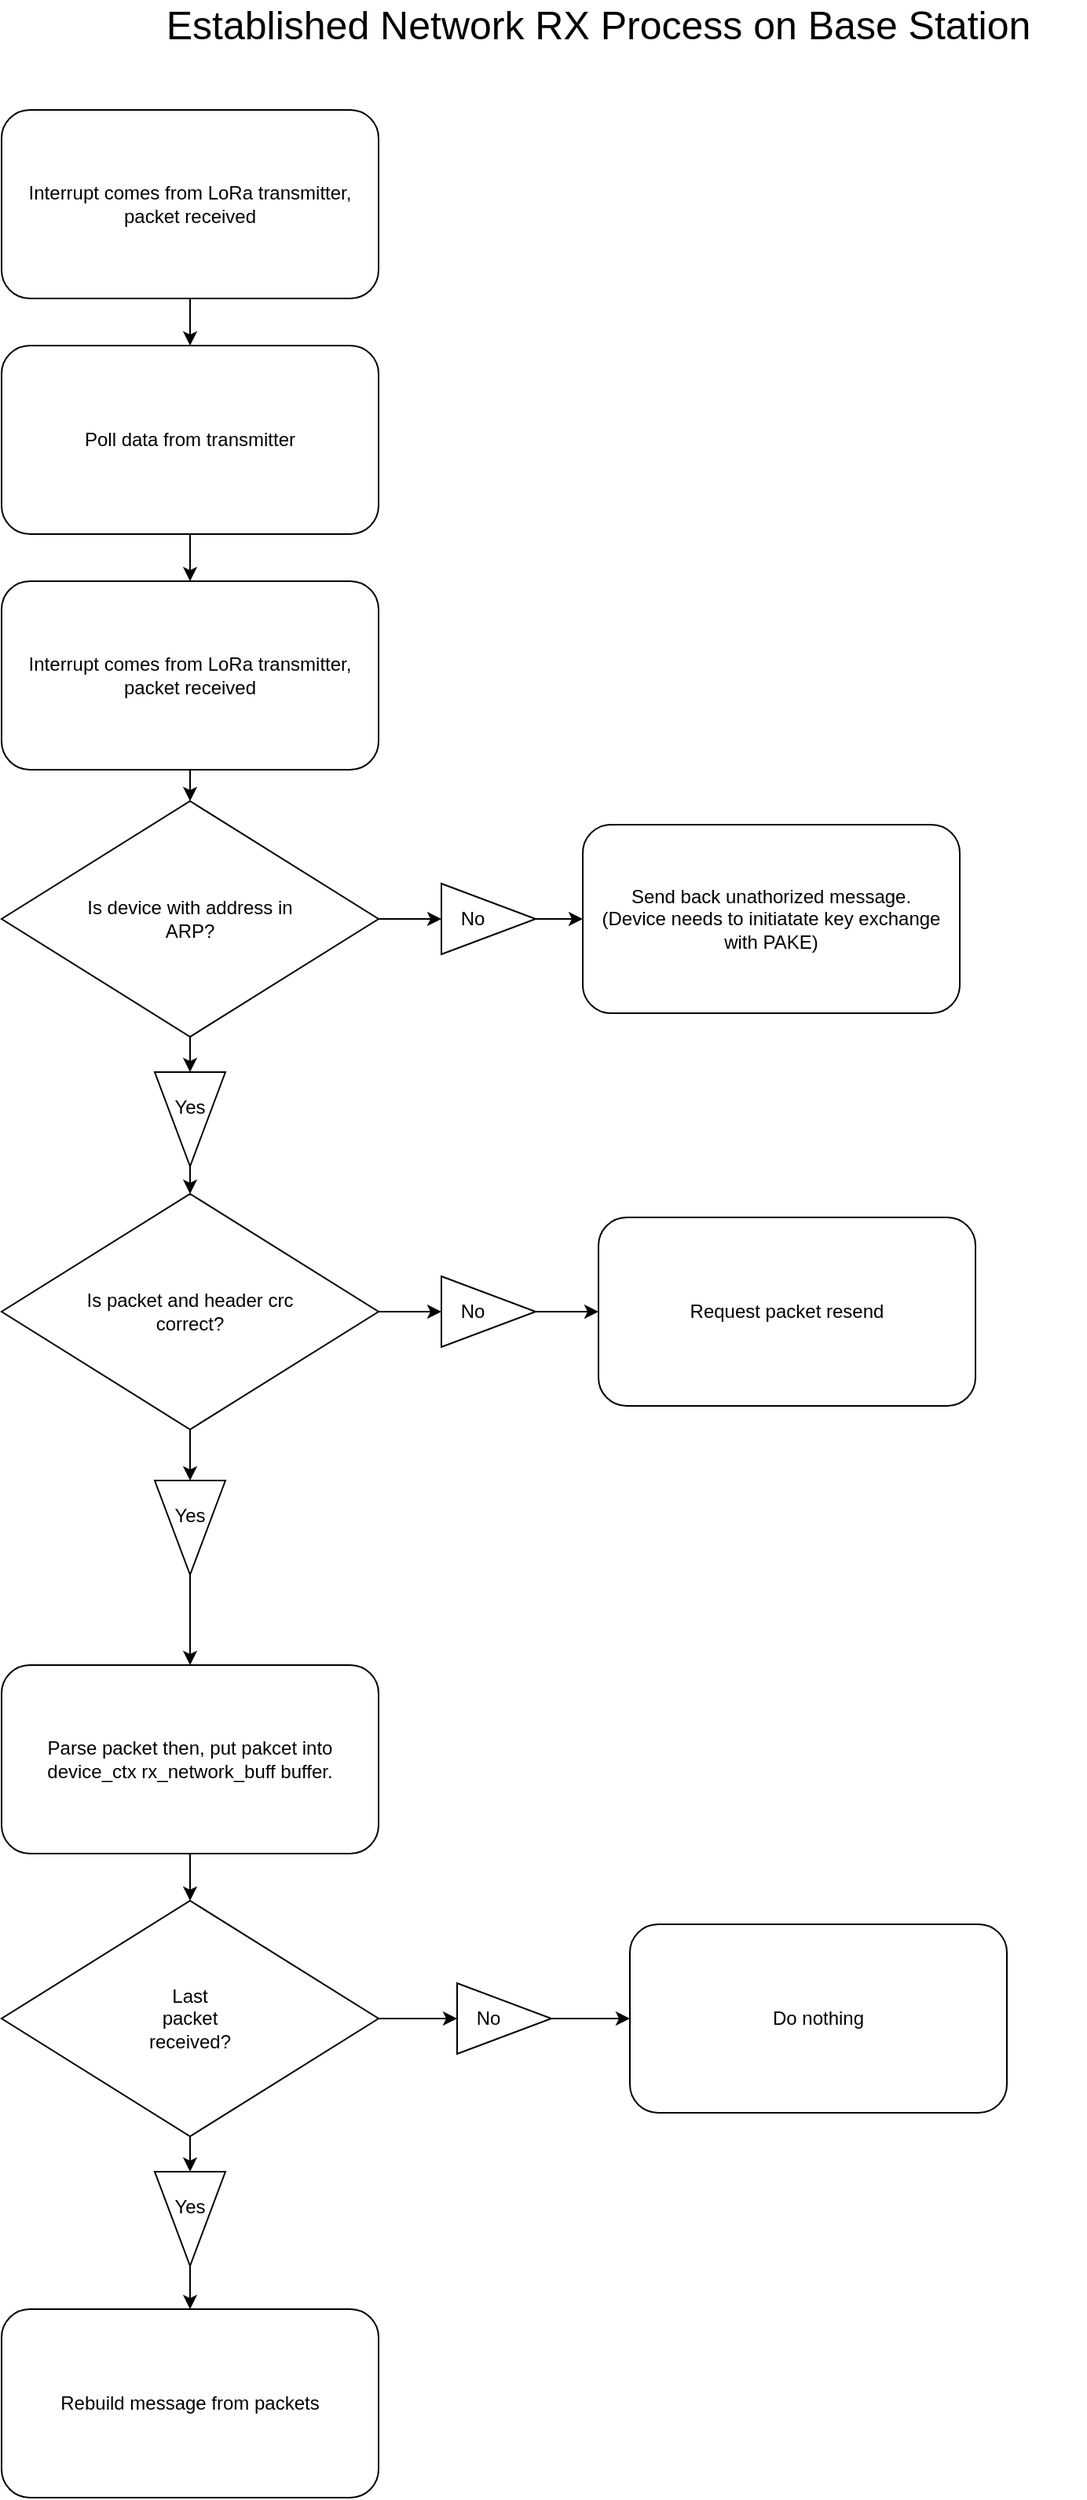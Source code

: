<mxfile version="20.6.0" type="github">
  <diagram name="Page-1" id="74e2e168-ea6b-b213-b513-2b3c1d86103e">
    <mxGraphModel dx="970" dy="2351" grid="1" gridSize="10" guides="1" tooltips="1" connect="1" arrows="1" fold="1" page="1" pageScale="1" pageWidth="1100" pageHeight="850" background="none" math="0" shadow="0">
      <root>
        <mxCell id="0" />
        <mxCell id="1" parent="0" />
        <mxCell id="x8ZqoaQMToTmZbeyhLuj-1" value="&lt;font style=&quot;font-size: 25px;&quot;&gt;Established Network RX Process on Base Station&lt;br&gt;&lt;/font&gt;" style="text;html=1;strokeColor=none;fillColor=none;align=center;verticalAlign=middle;whiteSpace=wrap;rounded=0;" vertex="1" parent="1">
          <mxGeometry x="100" y="-1670" width="620" height="30" as="geometry" />
        </mxCell>
        <mxCell id="x8ZqoaQMToTmZbeyhLuj-11" style="edgeStyle=orthogonalEdgeStyle;rounded=0;orthogonalLoop=1;jettySize=auto;html=1;entryX=0.5;entryY=0;entryDx=0;entryDy=0;fontSize=12;" edge="1" parent="1" source="x8ZqoaQMToTmZbeyhLuj-2" target="x8ZqoaQMToTmZbeyhLuj-4">
          <mxGeometry relative="1" as="geometry" />
        </mxCell>
        <mxCell id="x8ZqoaQMToTmZbeyhLuj-2" value="" style="rounded=1;whiteSpace=wrap;html=1;fontSize=25;" vertex="1" parent="1">
          <mxGeometry x="30" y="-1600" width="240" height="120" as="geometry" />
        </mxCell>
        <mxCell id="x8ZqoaQMToTmZbeyhLuj-3" value="Interrupt comes from LoRa transmitter, packet received" style="text;html=1;strokeColor=none;fillColor=none;align=center;verticalAlign=middle;whiteSpace=wrap;rounded=0;fontSize=12;" vertex="1" parent="1">
          <mxGeometry x="40" y="-1590" width="220" height="100" as="geometry" />
        </mxCell>
        <mxCell id="x8ZqoaQMToTmZbeyhLuj-12" style="edgeStyle=orthogonalEdgeStyle;rounded=0;orthogonalLoop=1;jettySize=auto;html=1;exitX=0.5;exitY=1;exitDx=0;exitDy=0;entryX=0.5;entryY=0;entryDx=0;entryDy=0;fontSize=12;" edge="1" parent="1" source="x8ZqoaQMToTmZbeyhLuj-4" target="x8ZqoaQMToTmZbeyhLuj-6">
          <mxGeometry relative="1" as="geometry" />
        </mxCell>
        <mxCell id="x8ZqoaQMToTmZbeyhLuj-4" value="" style="rounded=1;whiteSpace=wrap;html=1;fontSize=25;" vertex="1" parent="1">
          <mxGeometry x="30" y="-1450" width="240" height="120" as="geometry" />
        </mxCell>
        <mxCell id="x8ZqoaQMToTmZbeyhLuj-5" value="Poll data from transmitter" style="text;html=1;strokeColor=none;fillColor=none;align=center;verticalAlign=middle;whiteSpace=wrap;rounded=0;fontSize=12;" vertex="1" parent="1">
          <mxGeometry x="40" y="-1440" width="220" height="100" as="geometry" />
        </mxCell>
        <mxCell id="x8ZqoaQMToTmZbeyhLuj-60" style="edgeStyle=orthogonalEdgeStyle;rounded=0;orthogonalLoop=1;jettySize=auto;html=1;exitX=0.5;exitY=1;exitDx=0;exitDy=0;entryX=0.5;entryY=0;entryDx=0;entryDy=0;fontSize=12;" edge="1" parent="1" source="x8ZqoaQMToTmZbeyhLuj-6" target="x8ZqoaQMToTmZbeyhLuj-49">
          <mxGeometry relative="1" as="geometry" />
        </mxCell>
        <mxCell id="x8ZqoaQMToTmZbeyhLuj-6" value="" style="rounded=1;whiteSpace=wrap;html=1;fontSize=25;" vertex="1" parent="1">
          <mxGeometry x="30" y="-1300" width="240" height="120" as="geometry" />
        </mxCell>
        <mxCell id="x8ZqoaQMToTmZbeyhLuj-7" value="Interrupt comes from LoRa transmitter, packet received" style="text;html=1;strokeColor=none;fillColor=none;align=center;verticalAlign=middle;whiteSpace=wrap;rounded=0;fontSize=12;" vertex="1" parent="1">
          <mxGeometry x="40" y="-1290" width="220" height="100" as="geometry" />
        </mxCell>
        <mxCell id="x8ZqoaQMToTmZbeyhLuj-18" style="edgeStyle=orthogonalEdgeStyle;rounded=0;orthogonalLoop=1;jettySize=auto;html=1;exitX=0.5;exitY=1;exitDx=0;exitDy=0;entryX=0.5;entryY=0;entryDx=0;entryDy=0;fontSize=12;" edge="1" parent="1" source="x8ZqoaQMToTmZbeyhLuj-13" target="x8ZqoaQMToTmZbeyhLuj-15">
          <mxGeometry relative="1" as="geometry" />
        </mxCell>
        <mxCell id="x8ZqoaQMToTmZbeyhLuj-13" value="" style="rounded=1;whiteSpace=wrap;html=1;fontSize=25;" vertex="1" parent="1">
          <mxGeometry x="30" y="-610" width="240" height="120" as="geometry" />
        </mxCell>
        <mxCell id="x8ZqoaQMToTmZbeyhLuj-14" value="Parse packet then, put pakcet into device_ctx rx_network_buff buffer." style="text;html=1;strokeColor=none;fillColor=none;align=center;verticalAlign=middle;whiteSpace=wrap;rounded=0;fontSize=12;" vertex="1" parent="1">
          <mxGeometry x="40" y="-600" width="220" height="100" as="geometry" />
        </mxCell>
        <mxCell id="x8ZqoaQMToTmZbeyhLuj-24" style="edgeStyle=orthogonalEdgeStyle;rounded=0;orthogonalLoop=1;jettySize=auto;html=1;exitX=0.5;exitY=1;exitDx=0;exitDy=0;entryX=0;entryY=0.5;entryDx=0;entryDy=0;fontSize=12;" edge="1" parent="1" source="x8ZqoaQMToTmZbeyhLuj-15" target="x8ZqoaQMToTmZbeyhLuj-22">
          <mxGeometry relative="1" as="geometry" />
        </mxCell>
        <mxCell id="x8ZqoaQMToTmZbeyhLuj-27" style="edgeStyle=orthogonalEdgeStyle;rounded=0;orthogonalLoop=1;jettySize=auto;html=1;exitX=1;exitY=0.5;exitDx=0;exitDy=0;entryX=0;entryY=0.5;entryDx=0;entryDy=0;fontSize=12;" edge="1" parent="1" source="x8ZqoaQMToTmZbeyhLuj-15" target="x8ZqoaQMToTmZbeyhLuj-20">
          <mxGeometry relative="1" as="geometry" />
        </mxCell>
        <mxCell id="x8ZqoaQMToTmZbeyhLuj-15" value="" style="rhombus;whiteSpace=wrap;html=1;fontSize=12;" vertex="1" parent="1">
          <mxGeometry x="30" y="-460" width="240" height="150" as="geometry" />
        </mxCell>
        <mxCell id="x8ZqoaQMToTmZbeyhLuj-17" value="Last packet received?" style="text;html=1;strokeColor=none;fillColor=none;align=center;verticalAlign=middle;whiteSpace=wrap;rounded=0;fontSize=12;" vertex="1" parent="1">
          <mxGeometry x="120" y="-400" width="60" height="30" as="geometry" />
        </mxCell>
        <mxCell id="x8ZqoaQMToTmZbeyhLuj-47" style="edgeStyle=orthogonalEdgeStyle;rounded=0;orthogonalLoop=1;jettySize=auto;html=1;exitX=1;exitY=0.5;exitDx=0;exitDy=0;entryX=0;entryY=0.5;entryDx=0;entryDy=0;fontSize=12;" edge="1" parent="1" source="x8ZqoaQMToTmZbeyhLuj-19" target="x8ZqoaQMToTmZbeyhLuj-30">
          <mxGeometry relative="1" as="geometry" />
        </mxCell>
        <mxCell id="x8ZqoaQMToTmZbeyhLuj-19" value="" style="triangle;whiteSpace=wrap;html=1;fontSize=12;" vertex="1" parent="1">
          <mxGeometry x="320" y="-407.5" width="60" height="45" as="geometry" />
        </mxCell>
        <mxCell id="x8ZqoaQMToTmZbeyhLuj-20" value="No" style="text;html=1;strokeColor=none;fillColor=none;align=center;verticalAlign=middle;whiteSpace=wrap;rounded=0;fontSize=12;" vertex="1" parent="1">
          <mxGeometry x="320" y="-400" width="40" height="30" as="geometry" />
        </mxCell>
        <mxCell id="x8ZqoaQMToTmZbeyhLuj-48" style="edgeStyle=orthogonalEdgeStyle;rounded=0;orthogonalLoop=1;jettySize=auto;html=1;exitX=1;exitY=0.5;exitDx=0;exitDy=0;entryX=0.5;entryY=0;entryDx=0;entryDy=0;fontSize=12;" edge="1" parent="1" source="x8ZqoaQMToTmZbeyhLuj-22" target="x8ZqoaQMToTmZbeyhLuj-28">
          <mxGeometry relative="1" as="geometry" />
        </mxCell>
        <mxCell id="x8ZqoaQMToTmZbeyhLuj-22" value="" style="triangle;whiteSpace=wrap;html=1;fontSize=12;rotation=90;" vertex="1" parent="1">
          <mxGeometry x="120" y="-280" width="60" height="45" as="geometry" />
        </mxCell>
        <mxCell id="x8ZqoaQMToTmZbeyhLuj-23" value="Yes" style="text;html=1;strokeColor=none;fillColor=none;align=center;verticalAlign=middle;whiteSpace=wrap;rounded=0;fontSize=12;" vertex="1" parent="1">
          <mxGeometry x="135" y="-280" width="30" height="30" as="geometry" />
        </mxCell>
        <mxCell id="x8ZqoaQMToTmZbeyhLuj-28" value="" style="rounded=1;whiteSpace=wrap;html=1;fontSize=25;" vertex="1" parent="1">
          <mxGeometry x="30" y="-200" width="240" height="120" as="geometry" />
        </mxCell>
        <mxCell id="x8ZqoaQMToTmZbeyhLuj-29" value="Rebuild message from packets" style="text;html=1;strokeColor=none;fillColor=none;align=center;verticalAlign=middle;whiteSpace=wrap;rounded=0;fontSize=12;" vertex="1" parent="1">
          <mxGeometry x="40" y="-190" width="220" height="100" as="geometry" />
        </mxCell>
        <mxCell id="x8ZqoaQMToTmZbeyhLuj-30" value="" style="rounded=1;whiteSpace=wrap;html=1;fontSize=25;" vertex="1" parent="1">
          <mxGeometry x="430" y="-445" width="240" height="120" as="geometry" />
        </mxCell>
        <mxCell id="x8ZqoaQMToTmZbeyhLuj-31" value="Do nothing" style="text;html=1;strokeColor=none;fillColor=none;align=center;verticalAlign=middle;whiteSpace=wrap;rounded=0;fontSize=12;" vertex="1" parent="1">
          <mxGeometry x="440" y="-435" width="220" height="100" as="geometry" />
        </mxCell>
        <mxCell id="x8ZqoaQMToTmZbeyhLuj-38" style="edgeStyle=orthogonalEdgeStyle;rounded=0;orthogonalLoop=1;jettySize=auto;html=1;exitX=1;exitY=0.5;exitDx=0;exitDy=0;entryX=0;entryY=0.5;entryDx=0;entryDy=0;fontSize=12;" edge="1" parent="1" source="x8ZqoaQMToTmZbeyhLuj-32" target="x8ZqoaQMToTmZbeyhLuj-37">
          <mxGeometry relative="1" as="geometry" />
        </mxCell>
        <mxCell id="x8ZqoaQMToTmZbeyhLuj-39" style="edgeStyle=orthogonalEdgeStyle;rounded=0;orthogonalLoop=1;jettySize=auto;html=1;exitX=0.5;exitY=1;exitDx=0;exitDy=0;entryX=0;entryY=0.5;entryDx=0;entryDy=0;fontSize=12;" edge="1" parent="1" source="x8ZqoaQMToTmZbeyhLuj-32" target="x8ZqoaQMToTmZbeyhLuj-34">
          <mxGeometry relative="1" as="geometry" />
        </mxCell>
        <mxCell id="x8ZqoaQMToTmZbeyhLuj-32" value="" style="rhombus;whiteSpace=wrap;html=1;fontSize=12;" vertex="1" parent="1">
          <mxGeometry x="30" y="-910" width="240" height="150" as="geometry" />
        </mxCell>
        <mxCell id="x8ZqoaQMToTmZbeyhLuj-33" value="Is packet and header crc correct?" style="text;html=1;strokeColor=none;fillColor=none;align=center;verticalAlign=middle;whiteSpace=wrap;rounded=0;fontSize=12;" vertex="1" parent="1">
          <mxGeometry x="70" y="-850" width="160" height="30" as="geometry" />
        </mxCell>
        <mxCell id="x8ZqoaQMToTmZbeyhLuj-43" style="edgeStyle=orthogonalEdgeStyle;rounded=0;orthogonalLoop=1;jettySize=auto;html=1;exitX=1;exitY=0.5;exitDx=0;exitDy=0;entryX=0.5;entryY=0;entryDx=0;entryDy=0;fontSize=12;" edge="1" parent="1" source="x8ZqoaQMToTmZbeyhLuj-34" target="x8ZqoaQMToTmZbeyhLuj-13">
          <mxGeometry relative="1" as="geometry" />
        </mxCell>
        <mxCell id="x8ZqoaQMToTmZbeyhLuj-34" value="" style="triangle;whiteSpace=wrap;html=1;fontSize=12;rotation=90;" vertex="1" parent="1">
          <mxGeometry x="120" y="-720" width="60" height="45" as="geometry" />
        </mxCell>
        <mxCell id="x8ZqoaQMToTmZbeyhLuj-35" value="Yes" style="text;html=1;strokeColor=none;fillColor=none;align=center;verticalAlign=middle;whiteSpace=wrap;rounded=0;fontSize=12;" vertex="1" parent="1">
          <mxGeometry x="135" y="-720" width="30" height="30" as="geometry" />
        </mxCell>
        <mxCell id="x8ZqoaQMToTmZbeyhLuj-46" style="edgeStyle=orthogonalEdgeStyle;rounded=0;orthogonalLoop=1;jettySize=auto;html=1;exitX=1;exitY=0.5;exitDx=0;exitDy=0;entryX=0;entryY=0.5;entryDx=0;entryDy=0;fontSize=12;" edge="1" parent="1" source="x8ZqoaQMToTmZbeyhLuj-36" target="x8ZqoaQMToTmZbeyhLuj-44">
          <mxGeometry relative="1" as="geometry" />
        </mxCell>
        <mxCell id="x8ZqoaQMToTmZbeyhLuj-36" value="" style="triangle;whiteSpace=wrap;html=1;fontSize=12;" vertex="1" parent="1">
          <mxGeometry x="310" y="-857.5" width="60" height="45" as="geometry" />
        </mxCell>
        <mxCell id="x8ZqoaQMToTmZbeyhLuj-37" value="No" style="text;html=1;strokeColor=none;fillColor=none;align=center;verticalAlign=middle;whiteSpace=wrap;rounded=0;fontSize=12;" vertex="1" parent="1">
          <mxGeometry x="310" y="-850" width="40" height="30" as="geometry" />
        </mxCell>
        <mxCell id="x8ZqoaQMToTmZbeyhLuj-44" value="" style="rounded=1;whiteSpace=wrap;html=1;fontSize=25;" vertex="1" parent="1">
          <mxGeometry x="410" y="-895" width="240" height="120" as="geometry" />
        </mxCell>
        <mxCell id="x8ZqoaQMToTmZbeyhLuj-45" value="Request packet resend" style="text;html=1;strokeColor=none;fillColor=none;align=center;verticalAlign=middle;whiteSpace=wrap;rounded=0;fontSize=12;" vertex="1" parent="1">
          <mxGeometry x="420" y="-885" width="220" height="100" as="geometry" />
        </mxCell>
        <mxCell id="x8ZqoaQMToTmZbeyhLuj-55" style="edgeStyle=orthogonalEdgeStyle;rounded=0;orthogonalLoop=1;jettySize=auto;html=1;exitX=0.5;exitY=1;exitDx=0;exitDy=0;entryX=0;entryY=0.5;entryDx=0;entryDy=0;fontSize=12;" edge="1" parent="1" source="x8ZqoaQMToTmZbeyhLuj-49" target="x8ZqoaQMToTmZbeyhLuj-51">
          <mxGeometry relative="1" as="geometry" />
        </mxCell>
        <mxCell id="x8ZqoaQMToTmZbeyhLuj-57" style="edgeStyle=orthogonalEdgeStyle;rounded=0;orthogonalLoop=1;jettySize=auto;html=1;exitX=1;exitY=0.5;exitDx=0;exitDy=0;entryX=0;entryY=0.5;entryDx=0;entryDy=0;fontSize=12;" edge="1" parent="1" source="x8ZqoaQMToTmZbeyhLuj-49" target="x8ZqoaQMToTmZbeyhLuj-54">
          <mxGeometry relative="1" as="geometry" />
        </mxCell>
        <mxCell id="x8ZqoaQMToTmZbeyhLuj-49" value="" style="rhombus;whiteSpace=wrap;html=1;fontSize=12;" vertex="1" parent="1">
          <mxGeometry x="30" y="-1160" width="240" height="150" as="geometry" />
        </mxCell>
        <mxCell id="x8ZqoaQMToTmZbeyhLuj-50" value="Is device with address in ARP?" style="text;html=1;strokeColor=none;fillColor=none;align=center;verticalAlign=middle;whiteSpace=wrap;rounded=0;fontSize=12;" vertex="1" parent="1">
          <mxGeometry x="70" y="-1100" width="160" height="30" as="geometry" />
        </mxCell>
        <mxCell id="x8ZqoaQMToTmZbeyhLuj-56" style="edgeStyle=orthogonalEdgeStyle;rounded=0;orthogonalLoop=1;jettySize=auto;html=1;exitX=1;exitY=0.5;exitDx=0;exitDy=0;entryX=0.5;entryY=0;entryDx=0;entryDy=0;fontSize=12;" edge="1" parent="1" source="x8ZqoaQMToTmZbeyhLuj-51" target="x8ZqoaQMToTmZbeyhLuj-32">
          <mxGeometry relative="1" as="geometry" />
        </mxCell>
        <mxCell id="x8ZqoaQMToTmZbeyhLuj-51" value="" style="triangle;whiteSpace=wrap;html=1;fontSize=12;rotation=90;" vertex="1" parent="1">
          <mxGeometry x="120" y="-980" width="60" height="45" as="geometry" />
        </mxCell>
        <mxCell id="x8ZqoaQMToTmZbeyhLuj-52" value="Yes" style="text;html=1;strokeColor=none;fillColor=none;align=center;verticalAlign=middle;whiteSpace=wrap;rounded=0;fontSize=12;" vertex="1" parent="1">
          <mxGeometry x="135" y="-980" width="30" height="30" as="geometry" />
        </mxCell>
        <mxCell id="x8ZqoaQMToTmZbeyhLuj-61" style="edgeStyle=orthogonalEdgeStyle;rounded=0;orthogonalLoop=1;jettySize=auto;html=1;exitX=1;exitY=0.5;exitDx=0;exitDy=0;entryX=0;entryY=0.5;entryDx=0;entryDy=0;fontSize=12;" edge="1" parent="1" source="x8ZqoaQMToTmZbeyhLuj-53" target="x8ZqoaQMToTmZbeyhLuj-58">
          <mxGeometry relative="1" as="geometry" />
        </mxCell>
        <mxCell id="x8ZqoaQMToTmZbeyhLuj-53" value="" style="triangle;whiteSpace=wrap;html=1;fontSize=12;" vertex="1" parent="1">
          <mxGeometry x="310" y="-1107.5" width="60" height="45" as="geometry" />
        </mxCell>
        <mxCell id="x8ZqoaQMToTmZbeyhLuj-54" value="No" style="text;html=1;strokeColor=none;fillColor=none;align=center;verticalAlign=middle;whiteSpace=wrap;rounded=0;fontSize=12;" vertex="1" parent="1">
          <mxGeometry x="310" y="-1100" width="40" height="30" as="geometry" />
        </mxCell>
        <mxCell id="x8ZqoaQMToTmZbeyhLuj-58" value="" style="rounded=1;whiteSpace=wrap;html=1;fontSize=25;" vertex="1" parent="1">
          <mxGeometry x="400" y="-1145" width="240" height="120" as="geometry" />
        </mxCell>
        <mxCell id="x8ZqoaQMToTmZbeyhLuj-59" value="&lt;div&gt;Send back unathorized message.&lt;/div&gt;(Device needs to initiatate key exchange with PAKE)" style="text;html=1;strokeColor=none;fillColor=none;align=center;verticalAlign=middle;whiteSpace=wrap;rounded=0;fontSize=12;" vertex="1" parent="1">
          <mxGeometry x="410" y="-1135" width="220" height="100" as="geometry" />
        </mxCell>
      </root>
    </mxGraphModel>
  </diagram>
</mxfile>
